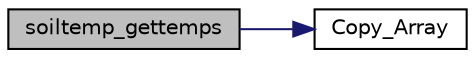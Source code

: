 digraph "soiltemp_gettemps"
{
  edge [fontname="Helvetica",fontsize="10",labelfontname="Helvetica",labelfontsize="10"];
  node [fontname="Helvetica",fontsize="10",shape=record];
  rankdir="LR";
  Node1 [label="soiltemp_gettemps",height=0.2,width=0.4,color="black", fillcolor="grey75", style="filled", fontcolor="black"];
  Node1 -> Node2 [color="midnightblue",fontsize="10",style="solid",fontname="Helvetica"];
  Node2 [label="Copy_Array",height=0.2,width=0.4,color="black", fillcolor="white", style="filled",URL="$fof__soi_8c.html#a25e86bb7dc96254b4039dc805fa55af6"];
}
